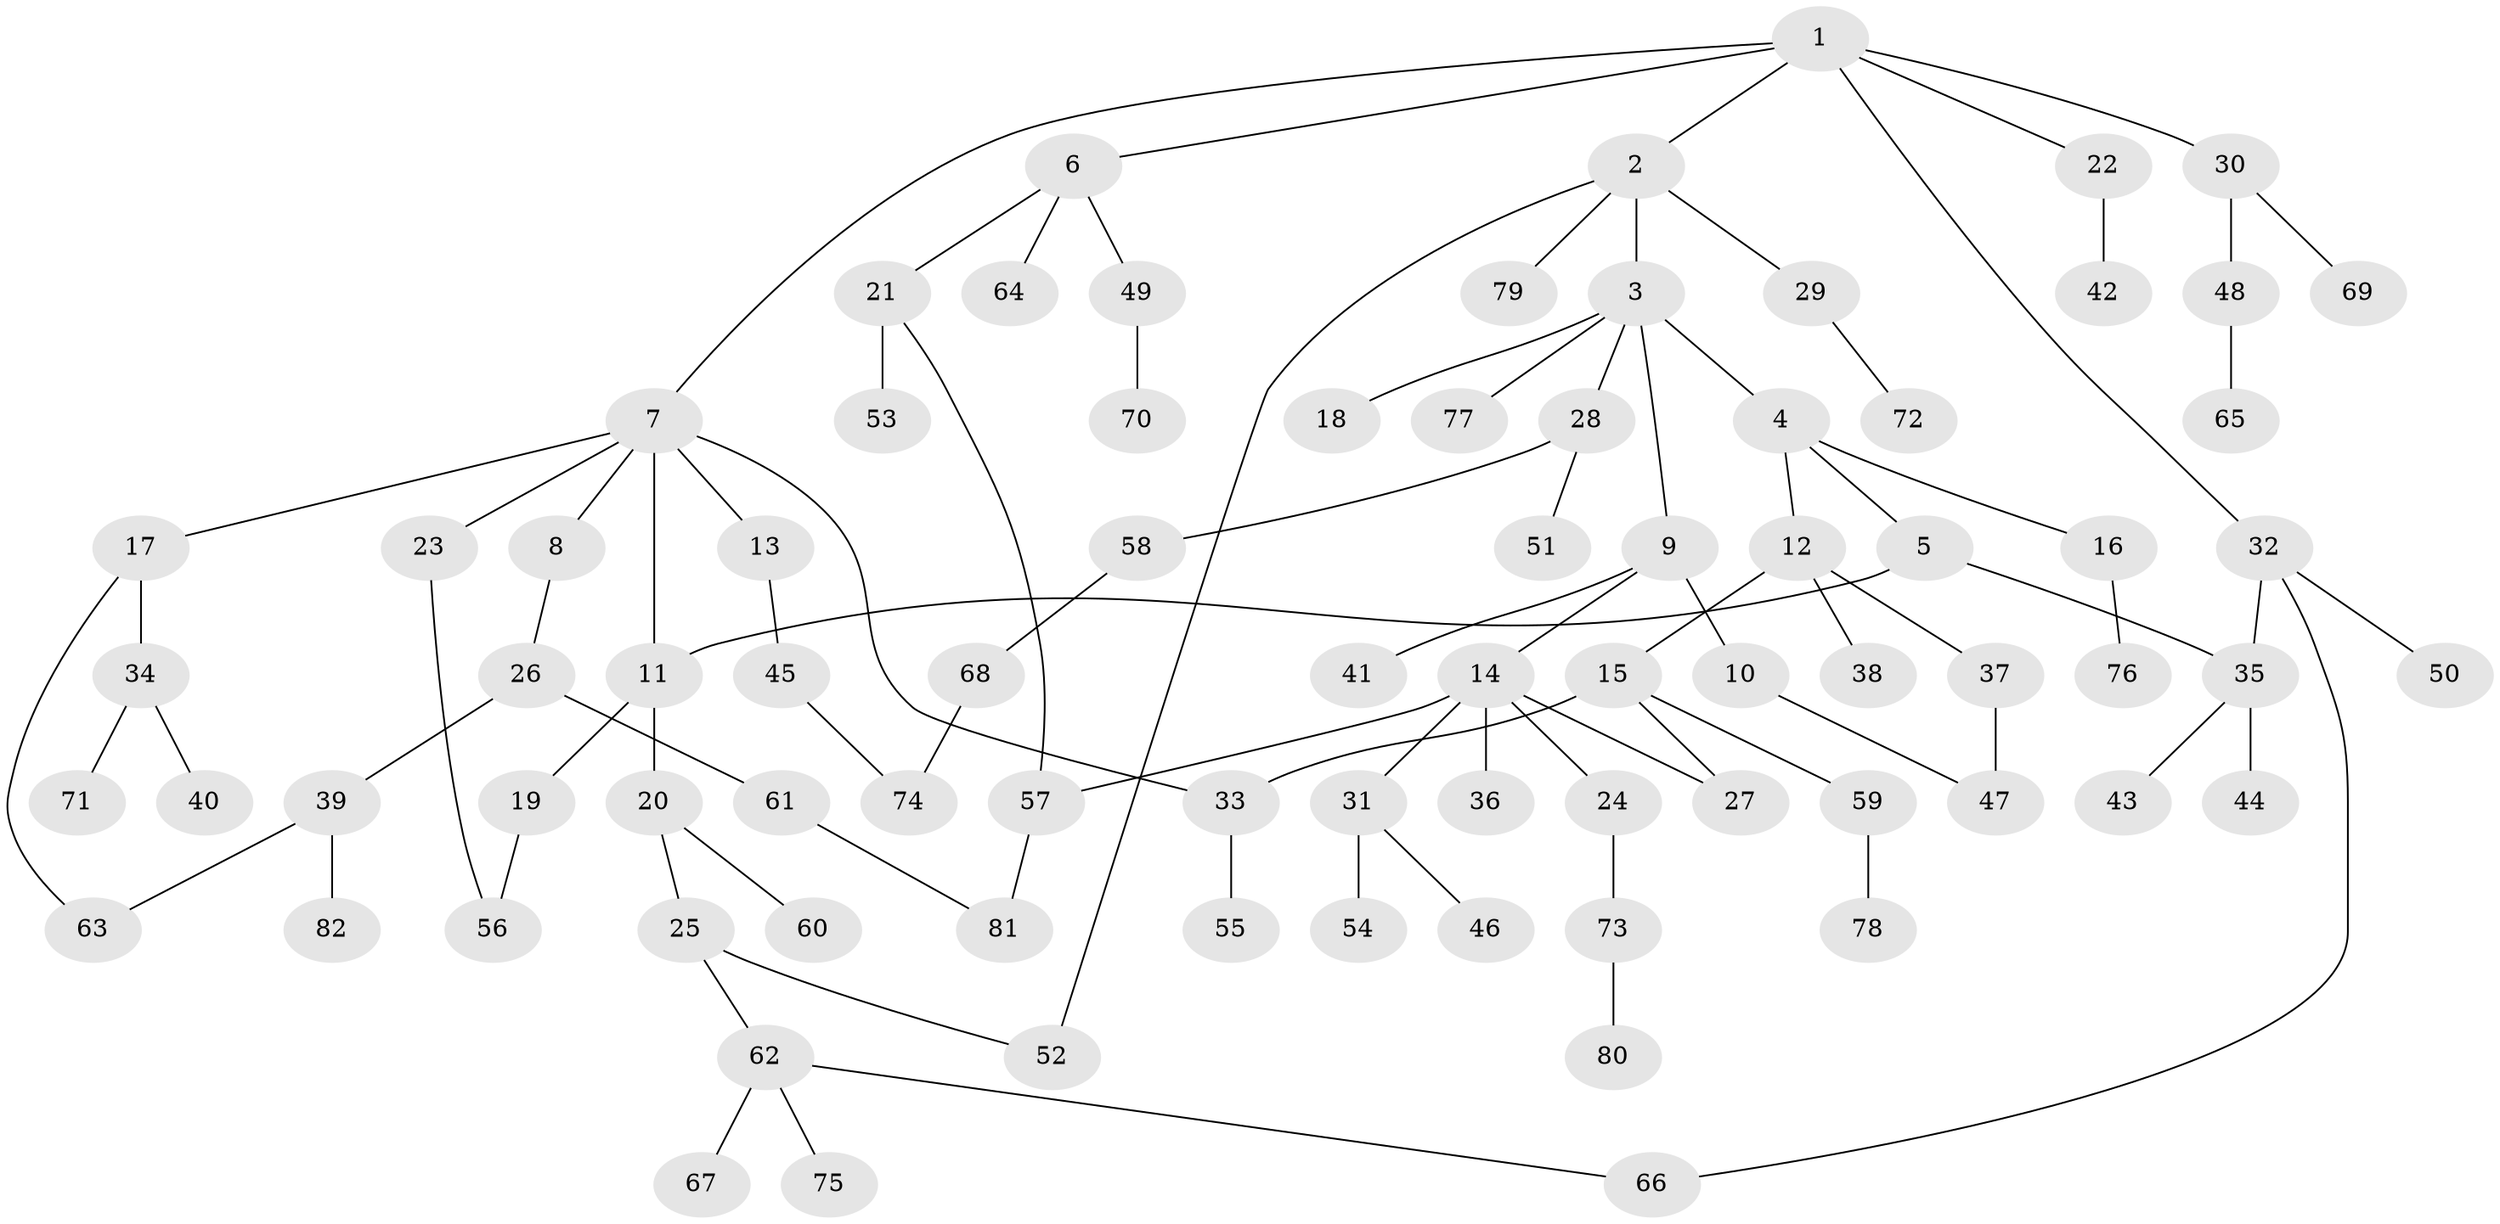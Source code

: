 // Generated by graph-tools (version 1.1) at 2025/43/03/09/25 04:43:00]
// undirected, 82 vertices, 93 edges
graph export_dot {
graph [start="1"]
  node [color=gray90,style=filled];
  1;
  2;
  3;
  4;
  5;
  6;
  7;
  8;
  9;
  10;
  11;
  12;
  13;
  14;
  15;
  16;
  17;
  18;
  19;
  20;
  21;
  22;
  23;
  24;
  25;
  26;
  27;
  28;
  29;
  30;
  31;
  32;
  33;
  34;
  35;
  36;
  37;
  38;
  39;
  40;
  41;
  42;
  43;
  44;
  45;
  46;
  47;
  48;
  49;
  50;
  51;
  52;
  53;
  54;
  55;
  56;
  57;
  58;
  59;
  60;
  61;
  62;
  63;
  64;
  65;
  66;
  67;
  68;
  69;
  70;
  71;
  72;
  73;
  74;
  75;
  76;
  77;
  78;
  79;
  80;
  81;
  82;
  1 -- 2;
  1 -- 6;
  1 -- 7;
  1 -- 22;
  1 -- 30;
  1 -- 32;
  2 -- 3;
  2 -- 29;
  2 -- 52;
  2 -- 79;
  3 -- 4;
  3 -- 9;
  3 -- 18;
  3 -- 28;
  3 -- 77;
  4 -- 5;
  4 -- 12;
  4 -- 16;
  5 -- 11;
  5 -- 35;
  6 -- 21;
  6 -- 49;
  6 -- 64;
  7 -- 8;
  7 -- 13;
  7 -- 17;
  7 -- 23;
  7 -- 33;
  7 -- 11;
  8 -- 26;
  9 -- 10;
  9 -- 14;
  9 -- 41;
  10 -- 47;
  11 -- 19;
  11 -- 20;
  12 -- 15;
  12 -- 37;
  12 -- 38;
  13 -- 45;
  14 -- 24;
  14 -- 31;
  14 -- 36;
  14 -- 57;
  14 -- 27;
  15 -- 27;
  15 -- 59;
  15 -- 33;
  16 -- 76;
  17 -- 34;
  17 -- 63;
  19 -- 56;
  20 -- 25;
  20 -- 60;
  21 -- 53;
  21 -- 57;
  22 -- 42;
  23 -- 56;
  24 -- 73;
  25 -- 62;
  25 -- 52;
  26 -- 39;
  26 -- 61;
  28 -- 51;
  28 -- 58;
  29 -- 72;
  30 -- 48;
  30 -- 69;
  31 -- 46;
  31 -- 54;
  32 -- 50;
  32 -- 35;
  32 -- 66;
  33 -- 55;
  34 -- 40;
  34 -- 71;
  35 -- 43;
  35 -- 44;
  37 -- 47;
  39 -- 63;
  39 -- 82;
  45 -- 74;
  48 -- 65;
  49 -- 70;
  57 -- 81;
  58 -- 68;
  59 -- 78;
  61 -- 81;
  62 -- 66;
  62 -- 67;
  62 -- 75;
  68 -- 74;
  73 -- 80;
}

